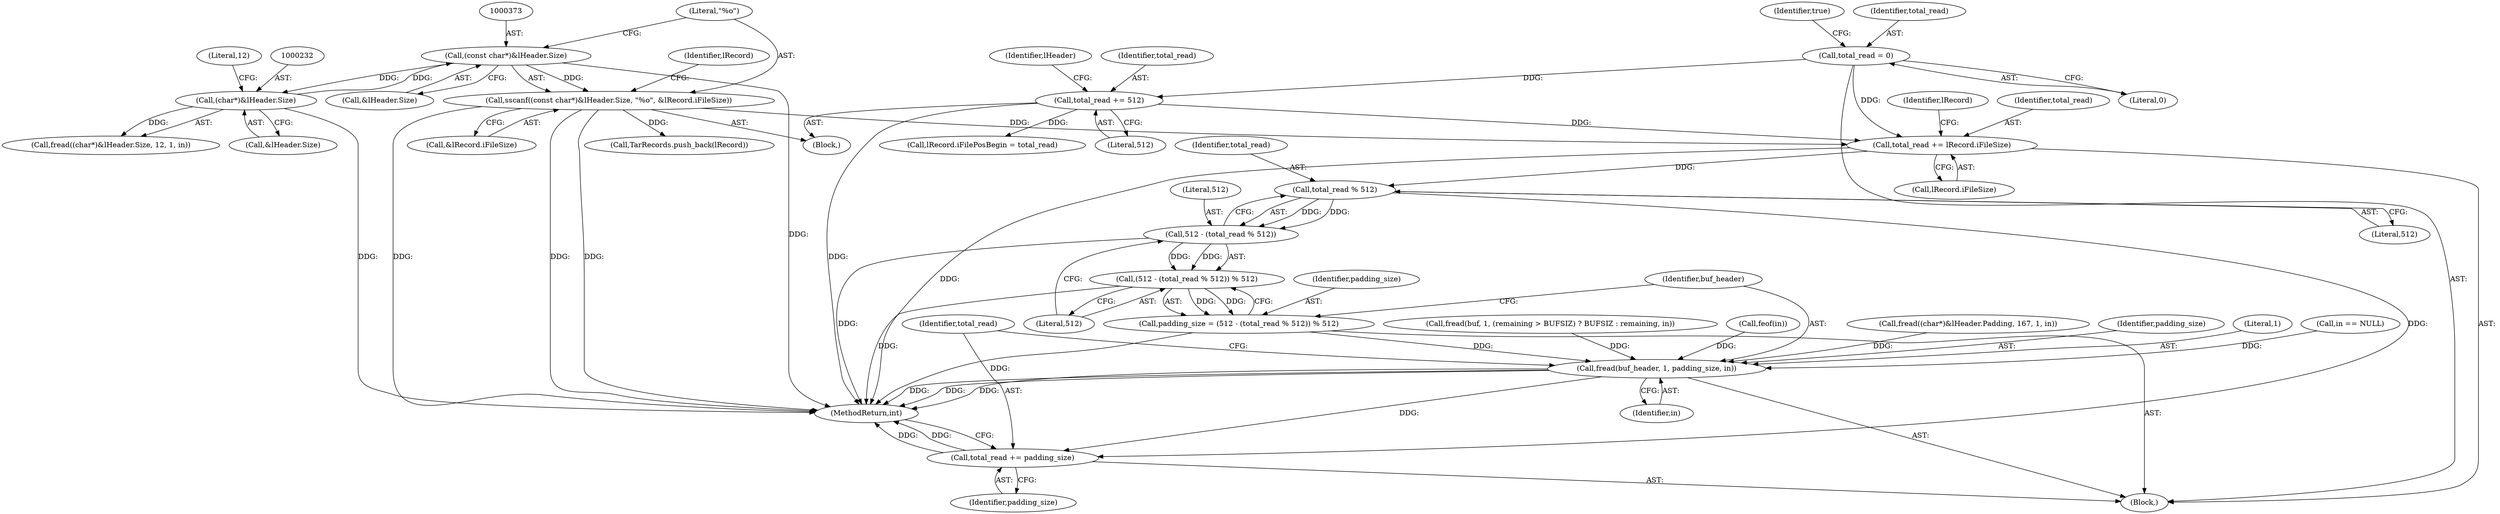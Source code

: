 digraph "0_savannah_40cc957f52e772f45125126439ba9333cf2d2998_0@API" {
"1000418" [label="(Call,total_read += lRecord.iFileSize)"];
"1000371" [label="(Call,sscanf((const char*)&lHeader.Size, \"%o\", &lRecord.iFileSize))"];
"1000372" [label="(Call,(const char*)&lHeader.Size)"];
"1000231" [label="(Call,(char*)&lHeader.Size)"];
"1000172" [label="(Call,total_read = 0)"];
"1000340" [label="(Call,total_read += 512)"];
"1000431" [label="(Call,total_read % 512)"];
"1000429" [label="(Call,512 - (total_read % 512))"];
"1000428" [label="(Call,(512 - (total_read % 512)) % 512)"];
"1000426" [label="(Call,padding_size = (512 - (total_read % 512)) % 512)"];
"1000435" [label="(Call,fread(buf_header, 1, padding_size, in))"];
"1000440" [label="(Call,total_read += padding_size)"];
"1000379" [label="(Call,&lRecord.iFileSize)"];
"1000383" [label="(Call,lRecord.iFilePosBegin = total_read)"];
"1000428" [label="(Call,(512 - (total_read % 512)) % 512)"];
"1000431" [label="(Call,total_read % 512)"];
"1000342" [label="(Literal,512)"];
"1000340" [label="(Call,total_read += 512)"];
"1000330" [label="(Call,fread((char*)&lHeader.Padding, 167, 1, in))"];
"1000443" [label="(MethodReturn,int)"];
"1000230" [label="(Call,fread((char*)&lHeader.Size, 12, 1, in))"];
"1000233" [label="(Call,&lHeader.Size)"];
"1000418" [label="(Call,total_read += lRecord.iFileSize)"];
"1000434" [label="(Literal,512)"];
"1000172" [label="(Call,total_read = 0)"];
"1000430" [label="(Literal,512)"];
"1000435" [label="(Call,fread(buf_header, 1, padding_size, in))"];
"1000439" [label="(Identifier,in)"];
"1000438" [label="(Identifier,padding_size)"];
"1000442" [label="(Identifier,padding_size)"];
"1000372" [label="(Call,(const char*)&lHeader.Size)"];
"1000231" [label="(Call,(char*)&lHeader.Size)"];
"1000433" [label="(Literal,512)"];
"1000177" [label="(Block,)"];
"1000103" [label="(Block,)"];
"1000429" [label="(Call,512 - (total_read % 512))"];
"1000424" [label="(Identifier,lRecord)"];
"1000371" [label="(Call,sscanf((const char*)&lHeader.Size, \"%o\", &lRecord.iFileSize))"];
"1000378" [label="(Literal,\"%o\")"];
"1000176" [label="(Identifier,true)"];
"1000423" [label="(Call,TarRecords.push_back(lRecord))"];
"1000437" [label="(Literal,1)"];
"1000118" [label="(Call,in == NULL)"];
"1000420" [label="(Call,lRecord.iFileSize)"];
"1000419" [label="(Identifier,total_read)"];
"1000436" [label="(Identifier,buf_header)"];
"1000174" [label="(Literal,0)"];
"1000237" [label="(Literal,12)"];
"1000149" [label="(Call,fread(buf, 1, (remaining > BUFSIZ) ? BUFSIZ : remaining, in))"];
"1000374" [label="(Call,&lHeader.Size)"];
"1000426" [label="(Call,padding_size = (512 - (total_read % 512)) % 512)"];
"1000441" [label="(Identifier,total_read)"];
"1000347" [label="(Identifier,lHeader)"];
"1000432" [label="(Identifier,total_read)"];
"1000427" [label="(Identifier,padding_size)"];
"1000341" [label="(Identifier,total_read)"];
"1000385" [label="(Identifier,lRecord)"];
"1000143" [label="(Call,feof(in))"];
"1000173" [label="(Identifier,total_read)"];
"1000440" [label="(Call,total_read += padding_size)"];
"1000418" -> "1000103"  [label="AST: "];
"1000418" -> "1000420"  [label="CFG: "];
"1000419" -> "1000418"  [label="AST: "];
"1000420" -> "1000418"  [label="AST: "];
"1000424" -> "1000418"  [label="CFG: "];
"1000418" -> "1000443"  [label="DDG: "];
"1000371" -> "1000418"  [label="DDG: "];
"1000172" -> "1000418"  [label="DDG: "];
"1000340" -> "1000418"  [label="DDG: "];
"1000418" -> "1000431"  [label="DDG: "];
"1000371" -> "1000177"  [label="AST: "];
"1000371" -> "1000379"  [label="CFG: "];
"1000372" -> "1000371"  [label="AST: "];
"1000378" -> "1000371"  [label="AST: "];
"1000379" -> "1000371"  [label="AST: "];
"1000385" -> "1000371"  [label="CFG: "];
"1000371" -> "1000443"  [label="DDG: "];
"1000371" -> "1000443"  [label="DDG: "];
"1000371" -> "1000443"  [label="DDG: "];
"1000372" -> "1000371"  [label="DDG: "];
"1000371" -> "1000423"  [label="DDG: "];
"1000372" -> "1000374"  [label="CFG: "];
"1000373" -> "1000372"  [label="AST: "];
"1000374" -> "1000372"  [label="AST: "];
"1000378" -> "1000372"  [label="CFG: "];
"1000372" -> "1000443"  [label="DDG: "];
"1000372" -> "1000231"  [label="DDG: "];
"1000231" -> "1000372"  [label="DDG: "];
"1000231" -> "1000230"  [label="AST: "];
"1000231" -> "1000233"  [label="CFG: "];
"1000232" -> "1000231"  [label="AST: "];
"1000233" -> "1000231"  [label="AST: "];
"1000237" -> "1000231"  [label="CFG: "];
"1000231" -> "1000443"  [label="DDG: "];
"1000231" -> "1000230"  [label="DDG: "];
"1000172" -> "1000103"  [label="AST: "];
"1000172" -> "1000174"  [label="CFG: "];
"1000173" -> "1000172"  [label="AST: "];
"1000174" -> "1000172"  [label="AST: "];
"1000176" -> "1000172"  [label="CFG: "];
"1000172" -> "1000340"  [label="DDG: "];
"1000340" -> "1000177"  [label="AST: "];
"1000340" -> "1000342"  [label="CFG: "];
"1000341" -> "1000340"  [label="AST: "];
"1000342" -> "1000340"  [label="AST: "];
"1000347" -> "1000340"  [label="CFG: "];
"1000340" -> "1000443"  [label="DDG: "];
"1000340" -> "1000383"  [label="DDG: "];
"1000431" -> "1000429"  [label="AST: "];
"1000431" -> "1000433"  [label="CFG: "];
"1000432" -> "1000431"  [label="AST: "];
"1000433" -> "1000431"  [label="AST: "];
"1000429" -> "1000431"  [label="CFG: "];
"1000431" -> "1000429"  [label="DDG: "];
"1000431" -> "1000429"  [label="DDG: "];
"1000431" -> "1000440"  [label="DDG: "];
"1000429" -> "1000428"  [label="AST: "];
"1000430" -> "1000429"  [label="AST: "];
"1000434" -> "1000429"  [label="CFG: "];
"1000429" -> "1000443"  [label="DDG: "];
"1000429" -> "1000428"  [label="DDG: "];
"1000429" -> "1000428"  [label="DDG: "];
"1000428" -> "1000426"  [label="AST: "];
"1000428" -> "1000434"  [label="CFG: "];
"1000434" -> "1000428"  [label="AST: "];
"1000426" -> "1000428"  [label="CFG: "];
"1000428" -> "1000443"  [label="DDG: "];
"1000428" -> "1000426"  [label="DDG: "];
"1000428" -> "1000426"  [label="DDG: "];
"1000426" -> "1000103"  [label="AST: "];
"1000427" -> "1000426"  [label="AST: "];
"1000436" -> "1000426"  [label="CFG: "];
"1000426" -> "1000443"  [label="DDG: "];
"1000426" -> "1000435"  [label="DDG: "];
"1000435" -> "1000103"  [label="AST: "];
"1000435" -> "1000439"  [label="CFG: "];
"1000436" -> "1000435"  [label="AST: "];
"1000437" -> "1000435"  [label="AST: "];
"1000438" -> "1000435"  [label="AST: "];
"1000439" -> "1000435"  [label="AST: "];
"1000441" -> "1000435"  [label="CFG: "];
"1000435" -> "1000443"  [label="DDG: "];
"1000435" -> "1000443"  [label="DDG: "];
"1000435" -> "1000443"  [label="DDG: "];
"1000330" -> "1000435"  [label="DDG: "];
"1000118" -> "1000435"  [label="DDG: "];
"1000149" -> "1000435"  [label="DDG: "];
"1000143" -> "1000435"  [label="DDG: "];
"1000435" -> "1000440"  [label="DDG: "];
"1000440" -> "1000103"  [label="AST: "];
"1000440" -> "1000442"  [label="CFG: "];
"1000441" -> "1000440"  [label="AST: "];
"1000442" -> "1000440"  [label="AST: "];
"1000443" -> "1000440"  [label="CFG: "];
"1000440" -> "1000443"  [label="DDG: "];
"1000440" -> "1000443"  [label="DDG: "];
}
